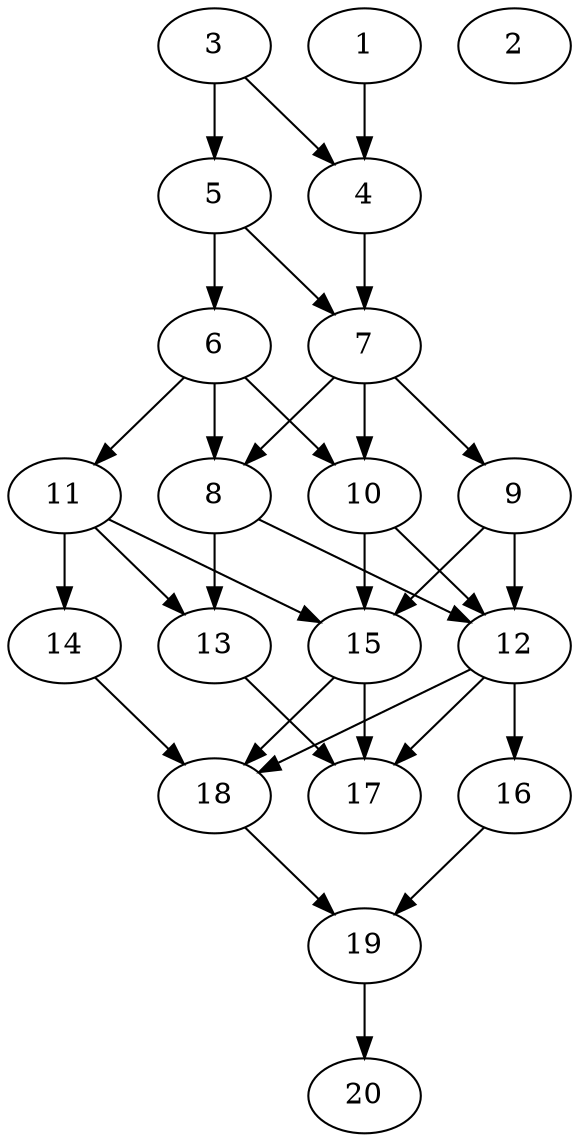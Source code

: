 // DAG automatically generated by daggen at Sat Jul 27 15:36:23 2019
// ./daggen --dot -n 20 --ccr 0.4 --fat 0.4 --regular 0.5 --density 0.7 --mindata 5242880 --maxdata 52428800 
digraph G {
  1 [size="15452160", alpha="0.14", expect_size="6180864"] 
  1 -> 4 [size ="6180864"]
  2 [size="67074560", alpha="0.11", expect_size="26829824"] 
  3 [size="59248640", alpha="0.19", expect_size="23699456"] 
  3 -> 4 [size ="23699456"]
  3 -> 5 [size ="23699456"]
  4 [size="14118400", alpha="0.18", expect_size="5647360"] 
  4 -> 7 [size ="5647360"]
  5 [size="122519040", alpha="0.05", expect_size="49007616"] 
  5 -> 6 [size ="49007616"]
  5 -> 7 [size ="49007616"]
  6 [size="124157440", alpha="0.18", expect_size="49662976"] 
  6 -> 8 [size ="49662976"]
  6 -> 10 [size ="49662976"]
  6 -> 11 [size ="49662976"]
  7 [size="114068480", alpha="0.15", expect_size="45627392"] 
  7 -> 8 [size ="45627392"]
  7 -> 9 [size ="45627392"]
  7 -> 10 [size ="45627392"]
  8 [size="127365120", alpha="0.08", expect_size="50946048"] 
  8 -> 12 [size ="50946048"]
  8 -> 13 [size ="50946048"]
  9 [size="60346880", alpha="0.05", expect_size="24138752"] 
  9 -> 12 [size ="24138752"]
  9 -> 15 [size ="24138752"]
  10 [size="53680640", alpha="0.07", expect_size="21472256"] 
  10 -> 12 [size ="21472256"]
  10 -> 15 [size ="21472256"]
  11 [size="33251840", alpha="0.16", expect_size="13300736"] 
  11 -> 13 [size ="13300736"]
  11 -> 14 [size ="13300736"]
  11 -> 15 [size ="13300736"]
  12 [size="117186560", alpha="0.16", expect_size="46874624"] 
  12 -> 16 [size ="46874624"]
  12 -> 17 [size ="46874624"]
  12 -> 18 [size ="46874624"]
  13 [size="62896640", alpha="0.04", expect_size="25158656"] 
  13 -> 17 [size ="25158656"]
  14 [size="58987520", alpha="0.02", expect_size="23595008"] 
  14 -> 18 [size ="23595008"]
  15 [size="44958720", alpha="0.13", expect_size="17983488"] 
  15 -> 17 [size ="17983488"]
  15 -> 18 [size ="17983488"]
  16 [size="75648000", alpha="0.11", expect_size="30259200"] 
  16 -> 19 [size ="30259200"]
  17 [size="66234880", alpha="0.05", expect_size="26493952"] 
  18 [size="35302400", alpha="0.14", expect_size="14120960"] 
  18 -> 19 [size ="14120960"]
  19 [size="82068480", alpha="0.08", expect_size="32827392"] 
  19 -> 20 [size ="32827392"]
  20 [size="110673920", alpha="0.16", expect_size="44269568"] 
}
